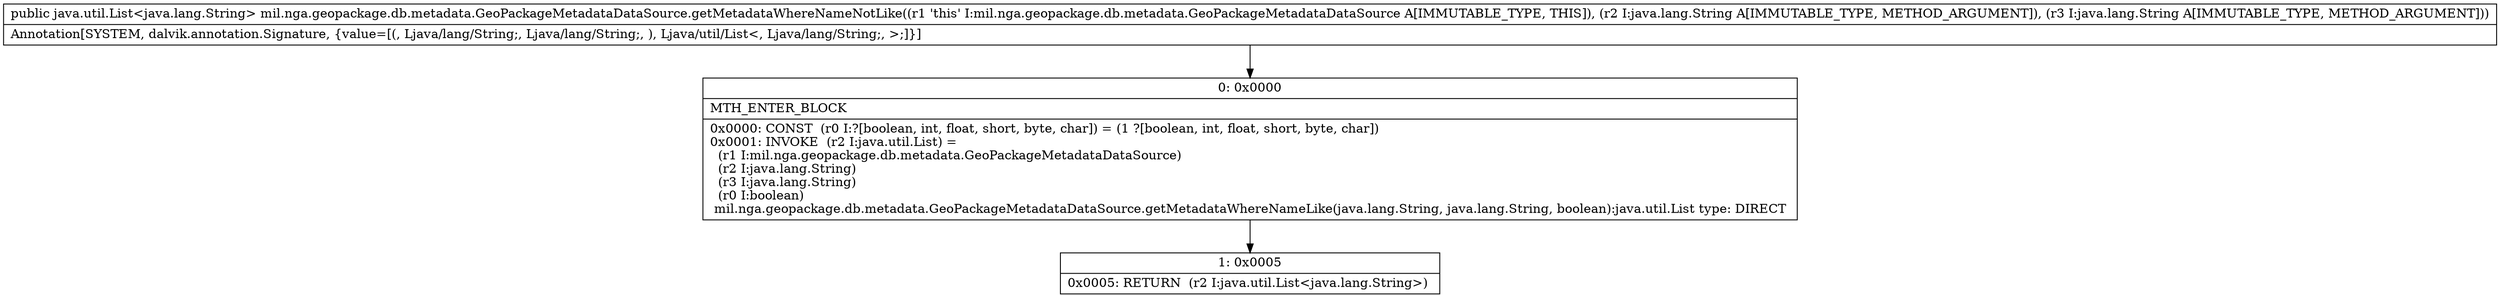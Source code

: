 digraph "CFG formil.nga.geopackage.db.metadata.GeoPackageMetadataDataSource.getMetadataWhereNameNotLike(Ljava\/lang\/String;Ljava\/lang\/String;)Ljava\/util\/List;" {
Node_0 [shape=record,label="{0\:\ 0x0000|MTH_ENTER_BLOCK\l|0x0000: CONST  (r0 I:?[boolean, int, float, short, byte, char]) = (1 ?[boolean, int, float, short, byte, char]) \l0x0001: INVOKE  (r2 I:java.util.List) = \l  (r1 I:mil.nga.geopackage.db.metadata.GeoPackageMetadataDataSource)\l  (r2 I:java.lang.String)\l  (r3 I:java.lang.String)\l  (r0 I:boolean)\l mil.nga.geopackage.db.metadata.GeoPackageMetadataDataSource.getMetadataWhereNameLike(java.lang.String, java.lang.String, boolean):java.util.List type: DIRECT \l}"];
Node_1 [shape=record,label="{1\:\ 0x0005|0x0005: RETURN  (r2 I:java.util.List\<java.lang.String\>) \l}"];
MethodNode[shape=record,label="{public java.util.List\<java.lang.String\> mil.nga.geopackage.db.metadata.GeoPackageMetadataDataSource.getMetadataWhereNameNotLike((r1 'this' I:mil.nga.geopackage.db.metadata.GeoPackageMetadataDataSource A[IMMUTABLE_TYPE, THIS]), (r2 I:java.lang.String A[IMMUTABLE_TYPE, METHOD_ARGUMENT]), (r3 I:java.lang.String A[IMMUTABLE_TYPE, METHOD_ARGUMENT]))  | Annotation[SYSTEM, dalvik.annotation.Signature, \{value=[(, Ljava\/lang\/String;, Ljava\/lang\/String;, ), Ljava\/util\/List\<, Ljava\/lang\/String;, \>;]\}]\l}"];
MethodNode -> Node_0;
Node_0 -> Node_1;
}

